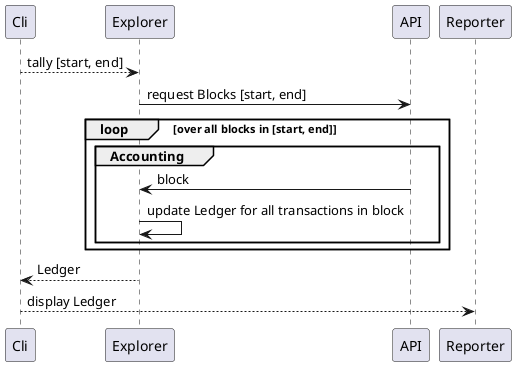 
            ┌───┐             ┌────────┐                                         ┌───┐          ┌────────┐
            │Cli│             │Explorer│                                         │API│          │Reporter│
            └─┬─┘             └───┬────┘                                         └─┬─┘          └───┬────┘
              │ tally [start, end]│                                                │                │
              │  ─ ─ ─ ─ ─ ─ ─ ─ ─>                                                │                │
              │                   │                                                │                │
              │                   │           request Blocks [start, end]          │                │
              │                   │ ───────────────────────────────────────────────>                │
              │                   │                                                │                │
              │                   │                                                │                │
          ╔═══╪═══╤═══════════════╪════════════════════════════════════════════════╪════════════════╪════╗
          ║ LOOP  │  over all blocks in [start, end]                               │                │    ║
          ╟───────┘               │                                                │                │    ║
          ║   │                   │                                                │                │    ║
          ║   │     ╔═════════════╤════════════════════════════════════════════════╪═══════════╗    │    ║
          ║   │     ║ ACCOUNTING  │                                                │           ║    │    ║
          ║   │     ╟─────────────┘                      block                     │           ║    │    ║
          ║   │     ║             │ <───────────────────────────────────────────────           ║    │    ║
          ║   │     ║             │                                                │           ║    │    ║
          ║   │     ║             │────┐                                                       ║    │    ║
          ║   │     ║             │    │ update Ledger for all transactions in block           ║    │    ║
          ║   │     ║             │<───┘                                                       ║    │    ║
          ║   │     ╚═════════════╪════════════════════════════════════════════════╪═══════════╝    │    ║
          ╚═══╪═══════════════════╪════════════════════════════════════════════════╪════════════════╪════╝
              │                   │                                                │                │
              │       Ledger      │                                                │                │
              │ <─ ─ ─ ─ ─ ─ ─ ─ ─                                                 │                │
              │                   │                                                │                │
              │                   │                display Ledger                  │                │
              │  ─ ─ ─ ─ ─ ─ ─ ─ ─ ─ ─ ─ ─ ─ ─ ─ ─ ─ ─ ─ ─ ─ ─ ─ ─ ─ ─ ─ ─ ─ ─ ─ ─ ─ ─ ─ ─ ─ ─ ─ ─ ─>
            ┌─┴─┐             ┌───┴────┐                                         ┌─┴─┐          ┌───┴────┐
            │Cli│             │Explorer│                                         │API│          │Reporter│
            └───┘             └────────┘                                         └───┘          └────────┘

@startuml
Cli --> Explorer : tally [start, end]

Explorer -> API : request Blocks [start, end]
loop over all blocks in [start, end]
  group Accounting
    API -> Explorer : block
    Explorer -> Explorer: update Ledger for all transactions in block
  end
end

Cli <-- Explorer: Ledger
Cli --> Reporter: display Ledger

@enduml

